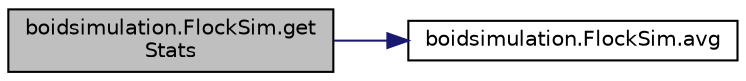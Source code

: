digraph "boidsimulation.FlockSim.getStats"
{
  edge [fontname="Helvetica",fontsize="10",labelfontname="Helvetica",labelfontsize="10"];
  node [fontname="Helvetica",fontsize="10",shape=record];
  rankdir="LR";
  Node1 [label="boidsimulation.FlockSim.get\lStats",height=0.2,width=0.4,color="black", fillcolor="grey75", style="filled" fontcolor="black"];
  Node1 -> Node2 [color="midnightblue",fontsize="10",style="solid",fontname="Helvetica"];
  Node2 [label="boidsimulation.FlockSim.avg",height=0.2,width=0.4,color="black", fillcolor="white", style="filled",URL="$classboidsimulation_1_1FlockSim.html#ad69cb572160cb83e3c868fc9de4a9e75",tooltip="Gets the average of a list. "];
}
